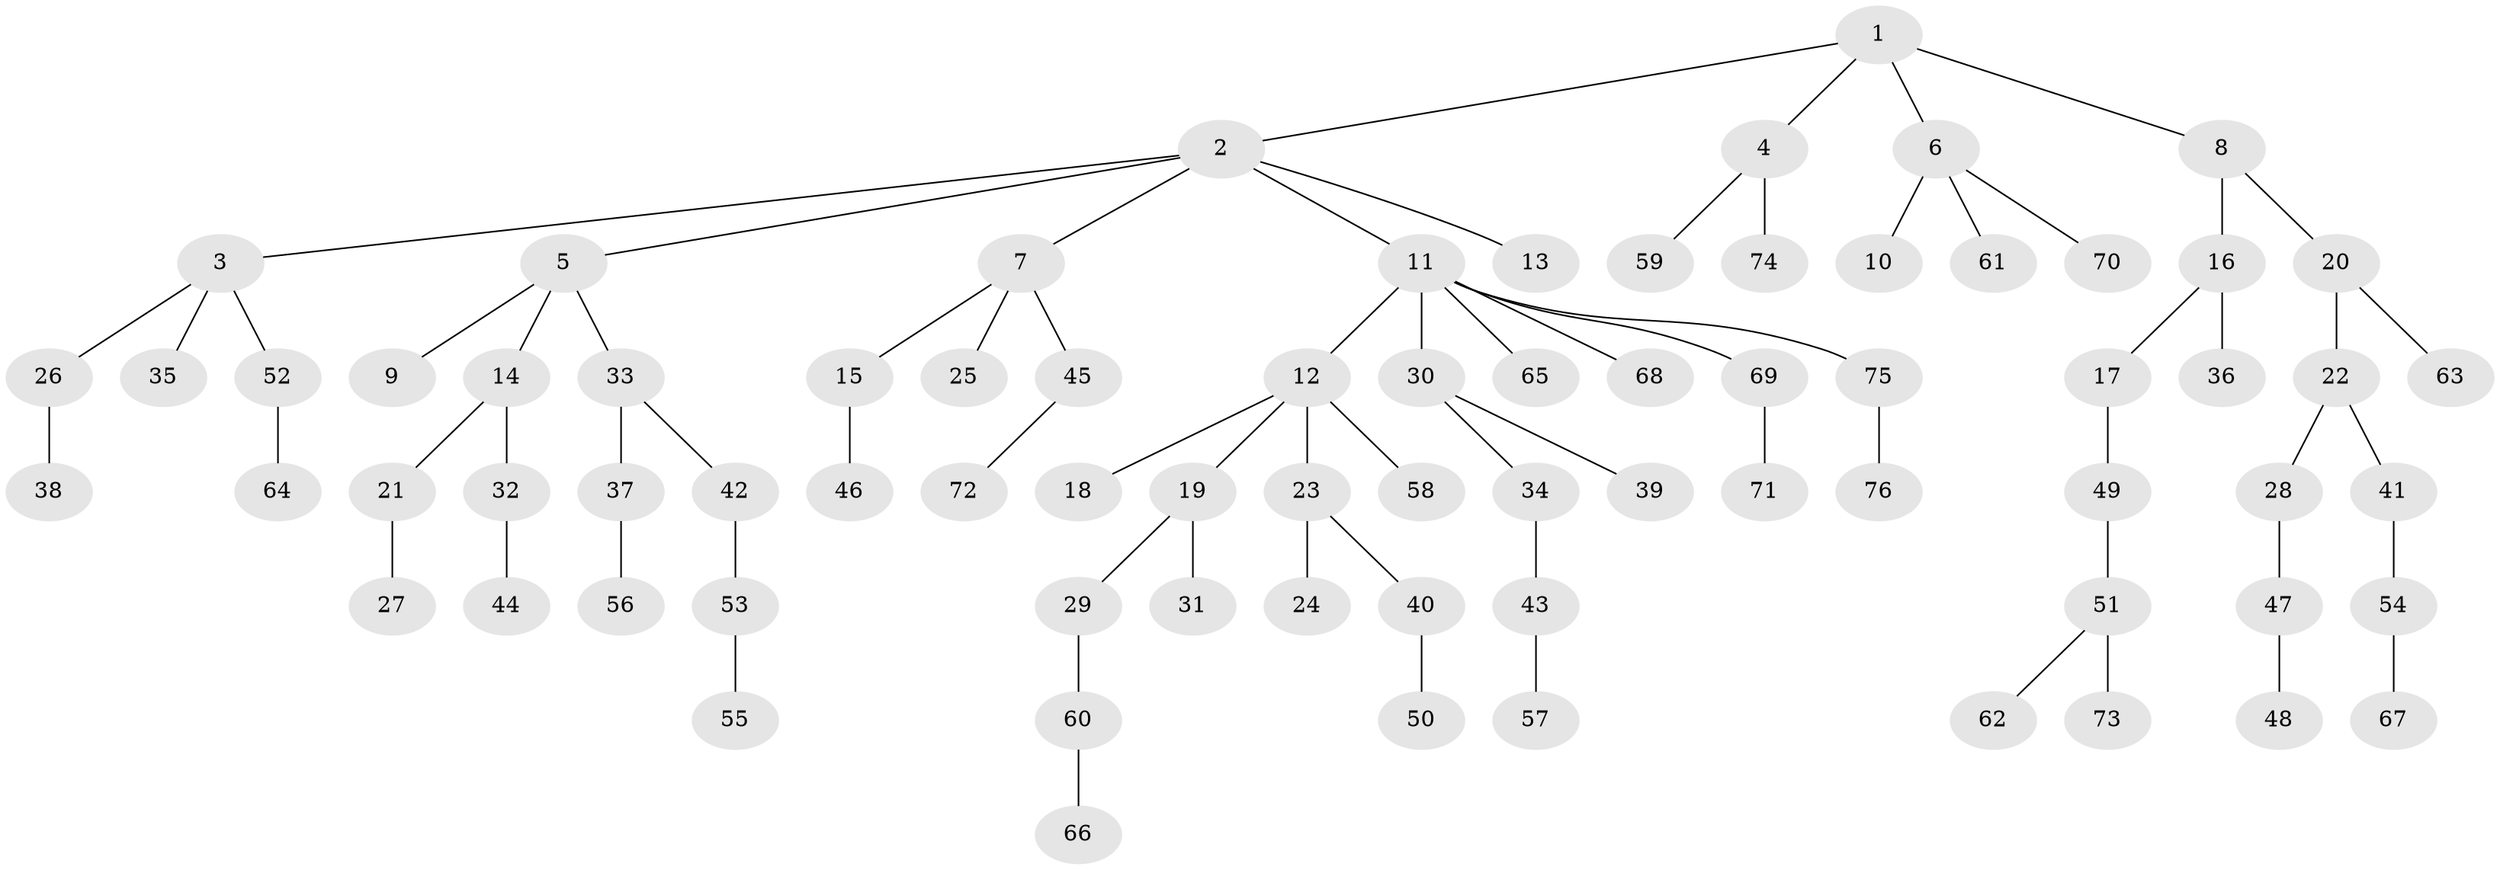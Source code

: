 // coarse degree distribution, {5: 0.0425531914893617, 3: 0.2127659574468085, 2: 0.14893617021276595, 1: 0.5531914893617021, 6: 0.0425531914893617}
// Generated by graph-tools (version 1.1) at 2025/24/03/03/25 07:24:07]
// undirected, 76 vertices, 75 edges
graph export_dot {
graph [start="1"]
  node [color=gray90,style=filled];
  1;
  2;
  3;
  4;
  5;
  6;
  7;
  8;
  9;
  10;
  11;
  12;
  13;
  14;
  15;
  16;
  17;
  18;
  19;
  20;
  21;
  22;
  23;
  24;
  25;
  26;
  27;
  28;
  29;
  30;
  31;
  32;
  33;
  34;
  35;
  36;
  37;
  38;
  39;
  40;
  41;
  42;
  43;
  44;
  45;
  46;
  47;
  48;
  49;
  50;
  51;
  52;
  53;
  54;
  55;
  56;
  57;
  58;
  59;
  60;
  61;
  62;
  63;
  64;
  65;
  66;
  67;
  68;
  69;
  70;
  71;
  72;
  73;
  74;
  75;
  76;
  1 -- 2;
  1 -- 4;
  1 -- 6;
  1 -- 8;
  2 -- 3;
  2 -- 5;
  2 -- 7;
  2 -- 11;
  2 -- 13;
  3 -- 26;
  3 -- 35;
  3 -- 52;
  4 -- 59;
  4 -- 74;
  5 -- 9;
  5 -- 14;
  5 -- 33;
  6 -- 10;
  6 -- 61;
  6 -- 70;
  7 -- 15;
  7 -- 25;
  7 -- 45;
  8 -- 16;
  8 -- 20;
  11 -- 12;
  11 -- 30;
  11 -- 65;
  11 -- 68;
  11 -- 69;
  11 -- 75;
  12 -- 18;
  12 -- 19;
  12 -- 23;
  12 -- 58;
  14 -- 21;
  14 -- 32;
  15 -- 46;
  16 -- 17;
  16 -- 36;
  17 -- 49;
  19 -- 29;
  19 -- 31;
  20 -- 22;
  20 -- 63;
  21 -- 27;
  22 -- 28;
  22 -- 41;
  23 -- 24;
  23 -- 40;
  26 -- 38;
  28 -- 47;
  29 -- 60;
  30 -- 34;
  30 -- 39;
  32 -- 44;
  33 -- 37;
  33 -- 42;
  34 -- 43;
  37 -- 56;
  40 -- 50;
  41 -- 54;
  42 -- 53;
  43 -- 57;
  45 -- 72;
  47 -- 48;
  49 -- 51;
  51 -- 62;
  51 -- 73;
  52 -- 64;
  53 -- 55;
  54 -- 67;
  60 -- 66;
  69 -- 71;
  75 -- 76;
}
